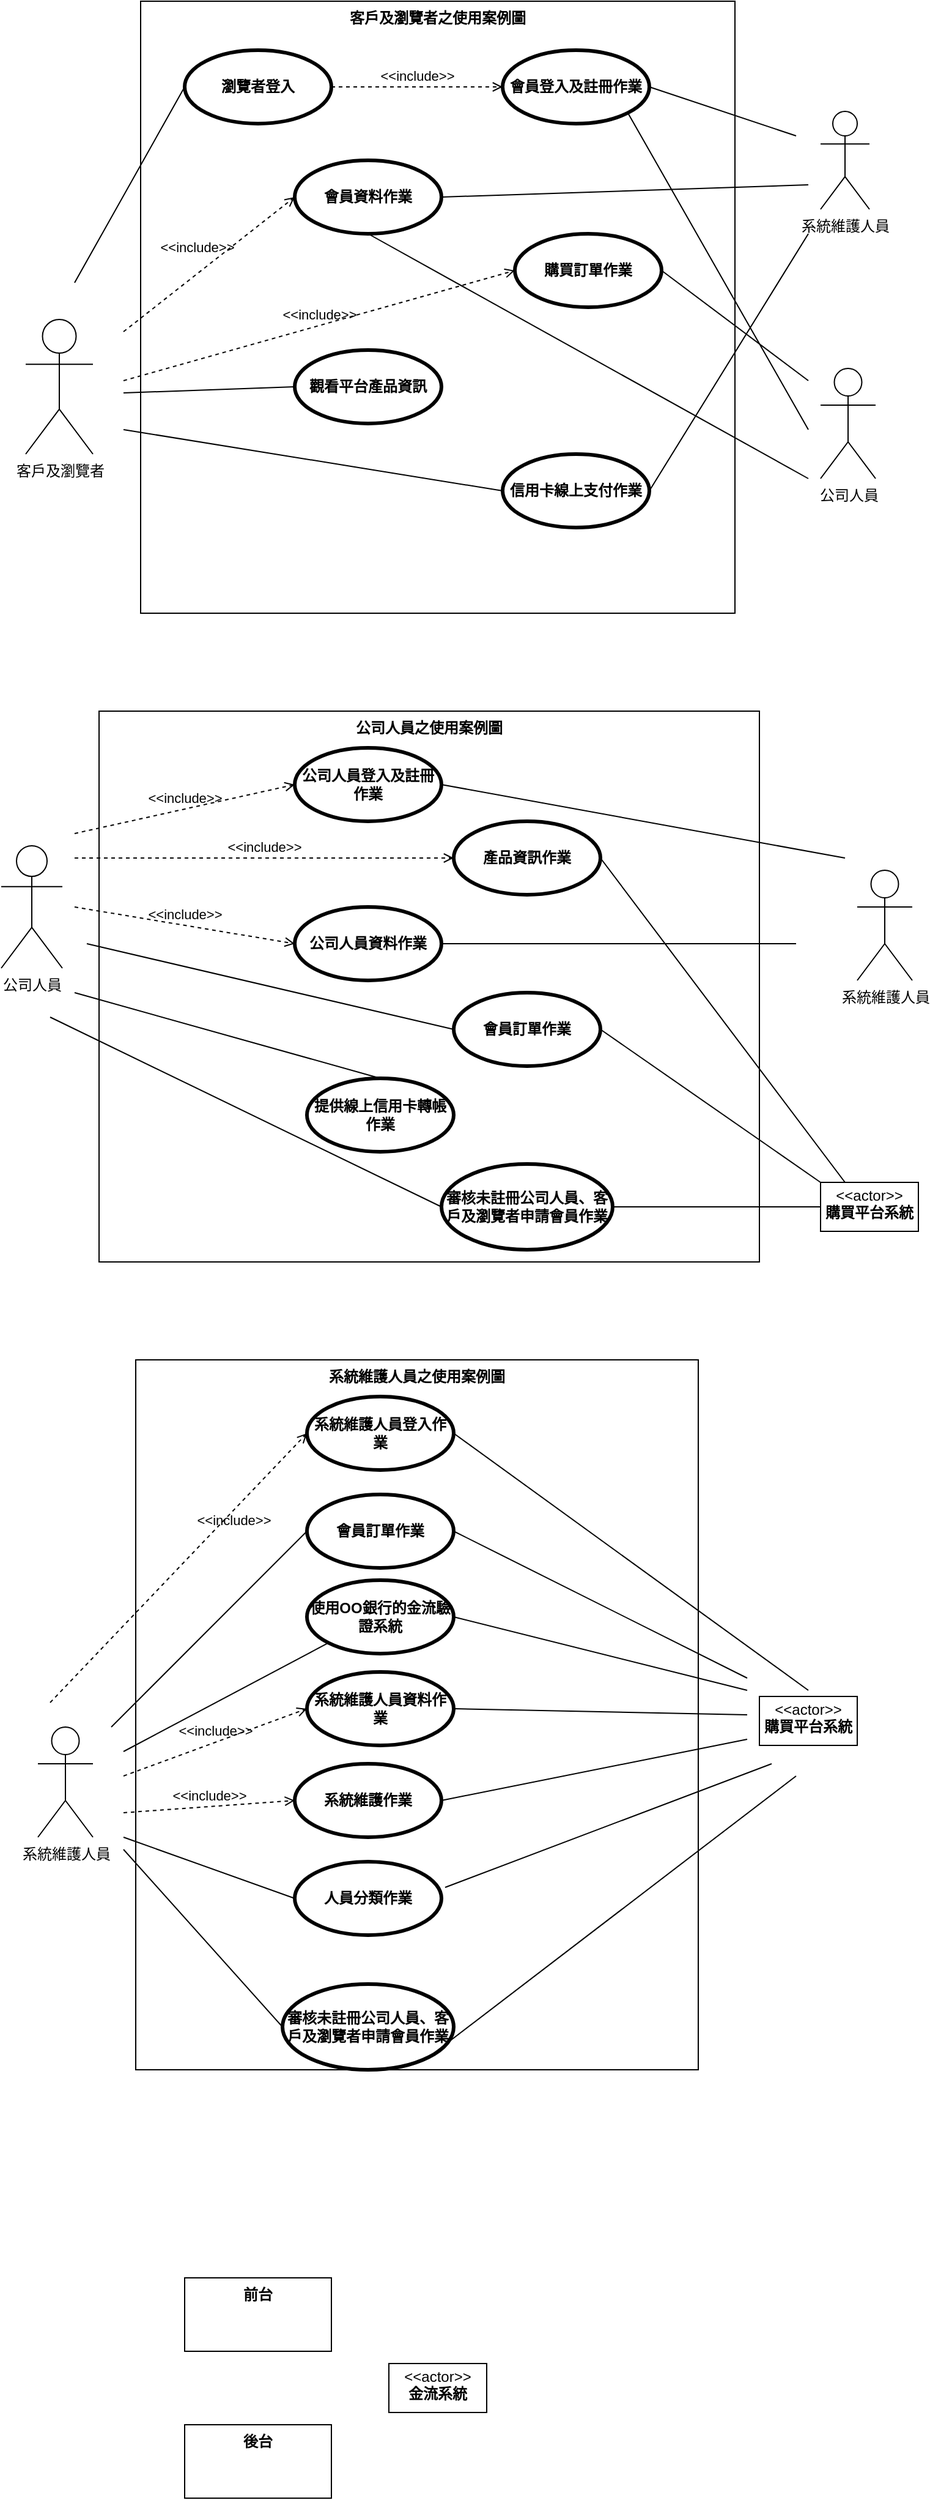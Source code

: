 <mxfile version="17.4.5" type="device" pages="2"><diagram id="V7DGzK6TTjDBdNX_tZ4m" name="(b) 小題"><mxGraphModel dx="1422" dy="762" grid="1" gridSize="10" guides="1" tooltips="1" connect="1" arrows="1" fold="1" page="1" pageScale="1" pageWidth="827" pageHeight="1169" math="0" shadow="0"><root><mxCell id="0"/><mxCell id="1" parent="0"/><mxCell id="VHgRtESMBopeco8M0zsW-96" value="系統維護人員之使用案例圖" style="shape=rect;html=1;verticalAlign=top;fontStyle=1;whiteSpace=wrap;align=center;" parent="1" vertex="1"><mxGeometry x="130" y="1280" width="460" height="580" as="geometry"/></mxCell><mxCell id="VHgRtESMBopeco8M0zsW-70" value="公司人員之使用案例圖" style="shape=rect;html=1;verticalAlign=top;fontStyle=1;whiteSpace=wrap;align=center;" parent="1" vertex="1"><mxGeometry x="100" y="750" width="540" height="450" as="geometry"/></mxCell><mxCell id="VHgRtESMBopeco8M0zsW-46" value="客戶及瀏覽者之使用案例圖" style="shape=rect;html=1;verticalAlign=top;fontStyle=1;whiteSpace=wrap;align=center;" parent="1" vertex="1"><mxGeometry x="134" y="170" width="486" height="500" as="geometry"/></mxCell><mxCell id="VHgRtESMBopeco8M0zsW-2" value="瀏覽者登入" style="shape=ellipse;html=1;strokeWidth=3;fontStyle=1;whiteSpace=wrap;align=center;perimeter=ellipsePerimeter;" parent="1" vertex="1"><mxGeometry x="170" y="210" width="120" height="60" as="geometry"/></mxCell><mxCell id="VHgRtESMBopeco8M0zsW-3" value="客戶及瀏覽者" style="shape=umlActor;html=1;verticalLabelPosition=bottom;verticalAlign=top;align=center;" parent="1" vertex="1"><mxGeometry x="40" y="430" width="55" height="110" as="geometry"/></mxCell><mxCell id="VHgRtESMBopeco8M0zsW-4" value="" style="edgeStyle=none;html=1;endArrow=none;verticalAlign=bottom;rounded=0;exitX=1;exitY=0.5;exitDx=0;exitDy=0;" parent="1" source="VHgRtESMBopeco8M0zsW-5" edge="1"><mxGeometry width="160" relative="1" as="geometry"><mxPoint x="450" y="320" as="sourcePoint"/><mxPoint x="680" y="320" as="targetPoint"/></mxGeometry></mxCell><mxCell id="VHgRtESMBopeco8M0zsW-5" value="會員資料作業" style="shape=ellipse;html=1;strokeWidth=3;fontStyle=1;whiteSpace=wrap;align=center;perimeter=ellipsePerimeter;" parent="1" vertex="1"><mxGeometry x="260" y="300" width="120" height="60" as="geometry"/></mxCell><mxCell id="VHgRtESMBopeco8M0zsW-6" value="系統維護人員" style="shape=umlActor;html=1;verticalLabelPosition=bottom;verticalAlign=top;align=center;" parent="1" vertex="1"><mxGeometry x="690" y="260" width="40" height="80" as="geometry"/></mxCell><mxCell id="VHgRtESMBopeco8M0zsW-9" value="公司人員" style="shape=umlActor;html=1;verticalLabelPosition=bottom;verticalAlign=top;align=center;" parent="1" vertex="1"><mxGeometry x="690" y="470" width="45" height="90" as="geometry"/></mxCell><mxCell id="VHgRtESMBopeco8M0zsW-10" value="信用卡線上支付作業" style="shape=ellipse;html=1;strokeWidth=3;fontStyle=1;whiteSpace=wrap;align=center;perimeter=ellipsePerimeter;" parent="1" vertex="1"><mxGeometry x="430" y="540" width="120" height="60" as="geometry"/></mxCell><mxCell id="VHgRtESMBopeco8M0zsW-15" value="會員登入及註冊作業" style="shape=ellipse;html=1;strokeWidth=3;fontStyle=1;whiteSpace=wrap;align=center;perimeter=ellipsePerimeter;" parent="1" vertex="1"><mxGeometry x="430" y="210" width="120" height="60" as="geometry"/></mxCell><mxCell id="VHgRtESMBopeco8M0zsW-16" value="觀看平台產品資訊" style="shape=ellipse;html=1;strokeWidth=3;fontStyle=1;whiteSpace=wrap;align=center;perimeter=ellipsePerimeter;" parent="1" vertex="1"><mxGeometry x="260" y="455" width="120" height="60" as="geometry"/></mxCell><mxCell id="VHgRtESMBopeco8M0zsW-17" value="購買訂單作業" style="shape=ellipse;html=1;strokeWidth=3;fontStyle=1;whiteSpace=wrap;align=center;perimeter=ellipsePerimeter;" parent="1" vertex="1"><mxGeometry x="440" y="360" width="120" height="60" as="geometry"/></mxCell><mxCell id="VHgRtESMBopeco8M0zsW-19" value="&amp;lt;&amp;lt;include&amp;gt;&amp;gt;" style="html=1;verticalAlign=bottom;labelBackgroundColor=none;endArrow=open;endFill=0;dashed=1;rounded=0;exitX=1;exitY=0.5;exitDx=0;exitDy=0;entryX=0;entryY=0.5;entryDx=0;entryDy=0;" parent="1" source="VHgRtESMBopeco8M0zsW-2" target="VHgRtESMBopeco8M0zsW-15" edge="1"><mxGeometry width="160" relative="1" as="geometry"><mxPoint x="510" y="629.5" as="sourcePoint"/><mxPoint x="780" y="629.5" as="targetPoint"/></mxGeometry></mxCell><mxCell id="VHgRtESMBopeco8M0zsW-28" value="" style="edgeStyle=none;html=1;endArrow=none;verticalAlign=bottom;rounded=0;exitX=1;exitY=0.5;exitDx=0;exitDy=0;" parent="1" source="VHgRtESMBopeco8M0zsW-15" edge="1"><mxGeometry width="160" relative="1" as="geometry"><mxPoint x="580" y="880" as="sourcePoint"/><mxPoint x="670" y="280" as="targetPoint"/></mxGeometry></mxCell><mxCell id="VHgRtESMBopeco8M0zsW-33" value="" style="edgeStyle=none;html=1;endArrow=none;verticalAlign=bottom;rounded=0;exitX=0;exitY=0.5;exitDx=0;exitDy=0;" parent="1" source="VHgRtESMBopeco8M0zsW-2" edge="1"><mxGeometry width="160" relative="1" as="geometry"><mxPoint x="570" y="870" as="sourcePoint"/><mxPoint x="80" y="400" as="targetPoint"/></mxGeometry></mxCell><mxCell id="VHgRtESMBopeco8M0zsW-35" value="" style="edgeStyle=none;html=1;endArrow=none;verticalAlign=bottom;rounded=0;entryX=0;entryY=0.5;entryDx=0;entryDy=0;" parent="1" target="VHgRtESMBopeco8M0zsW-16" edge="1"><mxGeometry width="160" relative="1" as="geometry"><mxPoint x="120" y="490" as="sourcePoint"/><mxPoint x="730" y="870" as="targetPoint"/></mxGeometry></mxCell><mxCell id="VHgRtESMBopeco8M0zsW-36" value="" style="edgeStyle=none;html=1;endArrow=none;verticalAlign=bottom;rounded=0;entryX=0;entryY=0.5;entryDx=0;entryDy=0;" parent="1" target="VHgRtESMBopeco8M0zsW-10" edge="1"><mxGeometry width="160" relative="1" as="geometry"><mxPoint x="120" y="520" as="sourcePoint"/><mxPoint x="730" y="870" as="targetPoint"/></mxGeometry></mxCell><mxCell id="VHgRtESMBopeco8M0zsW-39" value="&amp;lt;&amp;lt;include&amp;gt;&amp;gt;" style="html=1;verticalAlign=bottom;labelBackgroundColor=none;endArrow=open;endFill=0;dashed=1;rounded=0;entryX=0;entryY=0.5;entryDx=0;entryDy=0;" parent="1" target="VHgRtESMBopeco8M0zsW-5" edge="1"><mxGeometry x="-0.054" y="10" width="160" relative="1" as="geometry"><mxPoint x="120" y="440" as="sourcePoint"/><mxPoint x="780" y="810" as="targetPoint"/><mxPoint as="offset"/></mxGeometry></mxCell><mxCell id="VHgRtESMBopeco8M0zsW-40" value="" style="edgeStyle=none;html=1;endArrow=none;verticalAlign=bottom;rounded=0;exitX=1;exitY=0.5;exitDx=0;exitDy=0;" parent="1" source="VHgRtESMBopeco8M0zsW-17" edge="1"><mxGeometry width="160" relative="1" as="geometry"><mxPoint x="580" y="880" as="sourcePoint"/><mxPoint x="680" y="480" as="targetPoint"/></mxGeometry></mxCell><mxCell id="VHgRtESMBopeco8M0zsW-41" value="" style="edgeStyle=none;html=1;endArrow=none;verticalAlign=bottom;rounded=0;exitX=1;exitY=0.5;exitDx=0;exitDy=0;" parent="1" source="VHgRtESMBopeco8M0zsW-10" edge="1"><mxGeometry width="160" relative="1" as="geometry"><mxPoint x="580" y="880" as="sourcePoint"/><mxPoint x="680" y="360" as="targetPoint"/></mxGeometry></mxCell><mxCell id="VHgRtESMBopeco8M0zsW-42" value="" style="edgeStyle=none;html=1;endArrow=none;verticalAlign=bottom;rounded=0;exitX=0.5;exitY=1;exitDx=0;exitDy=0;" parent="1" source="VHgRtESMBopeco8M0zsW-5" edge="1"><mxGeometry width="160" relative="1" as="geometry"><mxPoint x="580" y="880" as="sourcePoint"/><mxPoint x="680" y="560" as="targetPoint"/></mxGeometry></mxCell><mxCell id="VHgRtESMBopeco8M0zsW-44" value="" style="edgeStyle=none;html=1;endArrow=none;verticalAlign=bottom;rounded=0;exitX=1;exitY=1;exitDx=0;exitDy=0;" parent="1" source="VHgRtESMBopeco8M0zsW-15" edge="1"><mxGeometry width="160" relative="1" as="geometry"><mxPoint x="580" y="880" as="sourcePoint"/><mxPoint x="680" y="520" as="targetPoint"/></mxGeometry></mxCell><mxCell id="VHgRtESMBopeco8M0zsW-45" value="&amp;lt;&amp;lt;include&amp;gt;&amp;gt;" style="html=1;verticalAlign=bottom;labelBackgroundColor=none;endArrow=open;endFill=0;dashed=1;rounded=0;entryX=0;entryY=0.5;entryDx=0;entryDy=0;" parent="1" target="VHgRtESMBopeco8M0zsW-17" edge="1"><mxGeometry width="160" relative="1" as="geometry"><mxPoint x="120" y="480" as="sourcePoint"/><mxPoint x="780" y="810" as="targetPoint"/></mxGeometry></mxCell><mxCell id="VHgRtESMBopeco8M0zsW-48" value="公司人員登入及註冊作業" style="shape=ellipse;html=1;strokeWidth=3;fontStyle=1;whiteSpace=wrap;align=center;perimeter=ellipsePerimeter;" parent="1" vertex="1"><mxGeometry x="260" y="780" width="120" height="60" as="geometry"/></mxCell><mxCell id="VHgRtESMBopeco8M0zsW-49" value="提供線上信用卡轉帳作業" style="shape=ellipse;html=1;strokeWidth=3;fontStyle=1;whiteSpace=wrap;align=center;perimeter=ellipsePerimeter;" parent="1" vertex="1"><mxGeometry x="270" y="1050" width="120" height="60" as="geometry"/></mxCell><mxCell id="VHgRtESMBopeco8M0zsW-50" value="公司人員資料作業" style="shape=ellipse;html=1;strokeWidth=3;fontStyle=1;whiteSpace=wrap;align=center;perimeter=ellipsePerimeter;" parent="1" vertex="1"><mxGeometry x="260" y="910" width="120" height="60" as="geometry"/></mxCell><mxCell id="VHgRtESMBopeco8M0zsW-51" value="產品資訊作業" style="shape=ellipse;html=1;strokeWidth=3;fontStyle=1;whiteSpace=wrap;align=center;perimeter=ellipsePerimeter;" parent="1" vertex="1"><mxGeometry x="390" y="840" width="120" height="60" as="geometry"/></mxCell><mxCell id="VHgRtESMBopeco8M0zsW-52" value="會員訂單作業" style="shape=ellipse;html=1;strokeWidth=3;fontStyle=1;whiteSpace=wrap;align=center;perimeter=ellipsePerimeter;" parent="1" vertex="1"><mxGeometry x="390" y="980" width="120" height="60" as="geometry"/></mxCell><mxCell id="VHgRtESMBopeco8M0zsW-53" value="審核未註冊公司人員、客戶及瀏覽者申請會員作業" style="shape=ellipse;html=1;strokeWidth=3;fontStyle=1;whiteSpace=wrap;align=center;perimeter=ellipsePerimeter;" parent="1" vertex="1"><mxGeometry x="380" y="1120" width="140" height="70" as="geometry"/></mxCell><mxCell id="VHgRtESMBopeco8M0zsW-54" value="公司人員" style="shape=umlActor;html=1;verticalLabelPosition=bottom;verticalAlign=top;align=center;" parent="1" vertex="1"><mxGeometry x="20" y="860" width="50" height="100" as="geometry"/></mxCell><mxCell id="VHgRtESMBopeco8M0zsW-55" value="系統維護人員" style="shape=umlActor;html=1;verticalLabelPosition=bottom;verticalAlign=top;align=center;" parent="1" vertex="1"><mxGeometry x="720" y="880" width="45" height="90" as="geometry"/></mxCell><mxCell id="VHgRtESMBopeco8M0zsW-57" value="&lt;p style=&quot;margin: 0px ; margin-top: 4px ; text-align: center&quot;&gt;&amp;lt;&amp;lt;actor&amp;gt;&amp;gt;&lt;br&gt;&lt;b&gt;購買平台系統&lt;/b&gt;&lt;/p&gt;" style="shape=rect;html=1;overflow=fill;html=1;whiteSpace=wrap;align=center;" parent="1" vertex="1"><mxGeometry x="690" y="1135" width="80" height="40" as="geometry"/></mxCell><mxCell id="VHgRtESMBopeco8M0zsW-59" value="" style="edgeStyle=none;html=1;endArrow=none;verticalAlign=bottom;rounded=0;entryX=0.5;entryY=0;entryDx=0;entryDy=0;" parent="1" target="VHgRtESMBopeco8M0zsW-49" edge="1"><mxGeometry width="160" relative="1" as="geometry"><mxPoint x="80" y="980" as="sourcePoint"/><mxPoint x="650" y="1040" as="targetPoint"/></mxGeometry></mxCell><mxCell id="VHgRtESMBopeco8M0zsW-60" value="&amp;lt;&amp;lt;include&amp;gt;&amp;gt;" style="edgeStyle=none;html=1;endArrow=open;verticalAlign=bottom;dashed=1;labelBackgroundColor=none;rounded=0;entryX=0;entryY=0.5;entryDx=0;entryDy=0;" parent="1" target="VHgRtESMBopeco8M0zsW-48" edge="1"><mxGeometry width="160" relative="1" as="geometry"><mxPoint x="80" y="850" as="sourcePoint"/><mxPoint x="650" y="1040" as="targetPoint"/></mxGeometry></mxCell><mxCell id="VHgRtESMBopeco8M0zsW-61" value="&amp;lt;&amp;lt;include&amp;gt;&amp;gt;" style="edgeStyle=none;html=1;endArrow=open;verticalAlign=bottom;dashed=1;labelBackgroundColor=none;rounded=0;entryX=0;entryY=0.5;entryDx=0;entryDy=0;" parent="1" target="VHgRtESMBopeco8M0zsW-51" edge="1"><mxGeometry width="160" relative="1" as="geometry"><mxPoint x="80" y="870" as="sourcePoint"/><mxPoint x="650" y="1040" as="targetPoint"/></mxGeometry></mxCell><mxCell id="VHgRtESMBopeco8M0zsW-62" value="&amp;lt;&amp;lt;include&amp;gt;&amp;gt;" style="edgeStyle=none;html=1;endArrow=open;verticalAlign=bottom;dashed=1;labelBackgroundColor=none;rounded=0;entryX=0;entryY=0.5;entryDx=0;entryDy=0;" parent="1" target="VHgRtESMBopeco8M0zsW-50" edge="1"><mxGeometry width="160" relative="1" as="geometry"><mxPoint x="80" y="910" as="sourcePoint"/><mxPoint x="650" y="1040" as="targetPoint"/></mxGeometry></mxCell><mxCell id="VHgRtESMBopeco8M0zsW-63" value="" style="edgeStyle=none;html=1;endArrow=none;verticalAlign=bottom;rounded=0;exitX=1;exitY=0.5;exitDx=0;exitDy=0;" parent="1" source="VHgRtESMBopeco8M0zsW-50" edge="1"><mxGeometry width="160" relative="1" as="geometry"><mxPoint x="510" y="1070" as="sourcePoint"/><mxPoint x="670" y="940" as="targetPoint"/></mxGeometry></mxCell><mxCell id="VHgRtESMBopeco8M0zsW-64" value="" style="edgeStyle=none;html=1;endArrow=none;verticalAlign=bottom;rounded=0;entryX=0;entryY=0.5;entryDx=0;entryDy=0;" parent="1" target="VHgRtESMBopeco8M0zsW-52" edge="1"><mxGeometry width="160" relative="1" as="geometry"><mxPoint x="90" y="940" as="sourcePoint"/><mxPoint x="660" y="1240" as="targetPoint"/></mxGeometry></mxCell><mxCell id="VHgRtESMBopeco8M0zsW-65" value="" style="edgeStyle=none;html=1;endArrow=none;verticalAlign=bottom;rounded=0;exitX=1;exitY=0.5;exitDx=0;exitDy=0;entryX=0;entryY=0;entryDx=0;entryDy=0;" parent="1" source="VHgRtESMBopeco8M0zsW-52" target="VHgRtESMBopeco8M0zsW-57" edge="1"><mxGeometry width="160" relative="1" as="geometry"><mxPoint x="490" y="1040" as="sourcePoint"/><mxPoint x="680" y="960" as="targetPoint"/></mxGeometry></mxCell><mxCell id="VHgRtESMBopeco8M0zsW-66" value="" style="edgeStyle=none;html=1;endArrow=none;verticalAlign=bottom;rounded=0;exitX=1;exitY=0.5;exitDx=0;exitDy=0;" parent="1" source="VHgRtESMBopeco8M0zsW-48" edge="1"><mxGeometry width="160" relative="1" as="geometry"><mxPoint x="490" y="1040" as="sourcePoint"/><mxPoint x="710" y="870" as="targetPoint"/></mxGeometry></mxCell><mxCell id="VHgRtESMBopeco8M0zsW-67" value="" style="edgeStyle=none;html=1;endArrow=none;verticalAlign=bottom;rounded=0;exitX=1;exitY=0.5;exitDx=0;exitDy=0;entryX=0.25;entryY=0;entryDx=0;entryDy=0;" parent="1" source="VHgRtESMBopeco8M0zsW-51" target="VHgRtESMBopeco8M0zsW-57" edge="1"><mxGeometry width="160" relative="1" as="geometry"><mxPoint x="490" y="1040" as="sourcePoint"/><mxPoint x="700" y="920" as="targetPoint"/></mxGeometry></mxCell><mxCell id="VHgRtESMBopeco8M0zsW-68" value="" style="edgeStyle=none;html=1;endArrow=none;verticalAlign=bottom;rounded=0;entryX=0;entryY=0.5;entryDx=0;entryDy=0;" parent="1" target="VHgRtESMBopeco8M0zsW-53" edge="1"><mxGeometry width="160" relative="1" as="geometry"><mxPoint x="60" y="1000" as="sourcePoint"/><mxPoint x="650" y="1040" as="targetPoint"/></mxGeometry></mxCell><mxCell id="VHgRtESMBopeco8M0zsW-69" value="" style="edgeStyle=none;html=1;endArrow=none;verticalAlign=bottom;rounded=0;entryX=0;entryY=0.5;entryDx=0;entryDy=0;exitX=1;exitY=0.5;exitDx=0;exitDy=0;" parent="1" source="VHgRtESMBopeco8M0zsW-53" target="VHgRtESMBopeco8M0zsW-57" edge="1"><mxGeometry width="160" relative="1" as="geometry"><mxPoint x="490" y="1040" as="sourcePoint"/><mxPoint x="650" y="1040" as="targetPoint"/></mxGeometry></mxCell><mxCell id="VHgRtESMBopeco8M0zsW-71" value="會員訂單作業" style="shape=ellipse;html=1;strokeWidth=3;fontStyle=1;whiteSpace=wrap;align=center;perimeter=ellipsePerimeter;" parent="1" vertex="1"><mxGeometry x="270" y="1390" width="120" height="60" as="geometry"/></mxCell><mxCell id="VHgRtESMBopeco8M0zsW-72" value="人員分類作業" style="shape=ellipse;html=1;strokeWidth=3;fontStyle=1;whiteSpace=wrap;align=center;perimeter=ellipsePerimeter;" parent="1" vertex="1"><mxGeometry x="260" y="1690" width="120" height="60" as="geometry"/></mxCell><mxCell id="VHgRtESMBopeco8M0zsW-73" value="系統維護作業" style="shape=ellipse;html=1;strokeWidth=3;fontStyle=1;whiteSpace=wrap;align=center;perimeter=ellipsePerimeter;" parent="1" vertex="1"><mxGeometry x="260" y="1610" width="120" height="60" as="geometry"/></mxCell><mxCell id="VHgRtESMBopeco8M0zsW-74" value="系統維護人員資料作業" style="shape=ellipse;html=1;strokeWidth=3;fontStyle=1;whiteSpace=wrap;align=center;perimeter=ellipsePerimeter;" parent="1" vertex="1"><mxGeometry x="270" y="1535" width="120" height="60" as="geometry"/></mxCell><mxCell id="VHgRtESMBopeco8M0zsW-75" value="審核未註冊公司人員、客戶及瀏覽者申請會員作業" style="shape=ellipse;html=1;strokeWidth=3;fontStyle=1;whiteSpace=wrap;align=center;perimeter=ellipsePerimeter;" parent="1" vertex="1"><mxGeometry x="250" y="1790" width="140" height="70" as="geometry"/></mxCell><mxCell id="VHgRtESMBopeco8M0zsW-76" value="使用OO銀行的金流驗證系統" style="shape=ellipse;html=1;strokeWidth=3;fontStyle=1;whiteSpace=wrap;align=center;perimeter=ellipsePerimeter;" parent="1" vertex="1"><mxGeometry x="270" y="1460" width="120" height="60" as="geometry"/></mxCell><mxCell id="VHgRtESMBopeco8M0zsW-77" value="系統維護人員登入作業" style="shape=ellipse;html=1;strokeWidth=3;fontStyle=1;whiteSpace=wrap;align=center;perimeter=ellipsePerimeter;" parent="1" vertex="1"><mxGeometry x="270" y="1310" width="120" height="60" as="geometry"/></mxCell><mxCell id="VHgRtESMBopeco8M0zsW-78" value="系統維護人員" style="shape=umlActor;html=1;verticalLabelPosition=bottom;verticalAlign=top;align=center;" parent="1" vertex="1"><mxGeometry x="50" y="1580" width="45" height="90" as="geometry"/></mxCell><mxCell id="VHgRtESMBopeco8M0zsW-79" value="&lt;p style=&quot;margin: 0px ; margin-top: 4px ; text-align: center&quot;&gt;&amp;lt;&amp;lt;actor&amp;gt;&amp;gt;&lt;br&gt;&lt;b&gt;購買平台系統&lt;/b&gt;&lt;/p&gt;" style="shape=rect;html=1;overflow=fill;html=1;whiteSpace=wrap;align=center;" parent="1" vertex="1"><mxGeometry x="640" y="1555" width="80" height="40" as="geometry"/></mxCell><mxCell id="VHgRtESMBopeco8M0zsW-80" value="" style="edgeStyle=none;html=1;endArrow=none;verticalAlign=bottom;rounded=0;exitX=1;exitY=0.5;exitDx=0;exitDy=0;" parent="1" source="VHgRtESMBopeco8M0zsW-77" edge="1"><mxGeometry width="160" relative="1" as="geometry"><mxPoint x="510" y="1339.5" as="sourcePoint"/><mxPoint x="680" y="1550" as="targetPoint"/></mxGeometry></mxCell><mxCell id="VHgRtESMBopeco8M0zsW-81" value="" style="edgeStyle=none;html=1;endArrow=none;verticalAlign=bottom;rounded=0;exitX=1;exitY=0.5;exitDx=0;exitDy=0;" parent="1" source="VHgRtESMBopeco8M0zsW-76" edge="1"><mxGeometry width="160" relative="1" as="geometry"><mxPoint x="575" y="1380" as="sourcePoint"/><mxPoint x="630" y="1550" as="targetPoint"/></mxGeometry></mxCell><mxCell id="VHgRtESMBopeco8M0zsW-82" value="" style="edgeStyle=none;html=1;endArrow=none;verticalAlign=bottom;rounded=0;exitX=1;exitY=0.5;exitDx=0;exitDy=0;" parent="1" source="VHgRtESMBopeco8M0zsW-73" edge="1"><mxGeometry width="160" relative="1" as="geometry"><mxPoint x="480" y="1640" as="sourcePoint"/><mxPoint x="630" y="1590" as="targetPoint"/></mxGeometry></mxCell><mxCell id="VHgRtESMBopeco8M0zsW-83" value="" style="edgeStyle=none;html=1;endArrow=none;verticalAlign=bottom;rounded=0;exitX=1.025;exitY=0.35;exitDx=0;exitDy=0;exitPerimeter=0;" parent="1" source="VHgRtESMBopeco8M0zsW-72" edge="1"><mxGeometry width="160" relative="1" as="geometry"><mxPoint x="490" y="1610" as="sourcePoint"/><mxPoint x="650" y="1610" as="targetPoint"/></mxGeometry></mxCell><mxCell id="VHgRtESMBopeco8M0zsW-84" value="" style="edgeStyle=none;html=1;endArrow=none;verticalAlign=bottom;rounded=0;exitX=1;exitY=1;exitDx=0;exitDy=0;" parent="1" source="VHgRtESMBopeco8M0zsW-75" edge="1"><mxGeometry width="160" relative="1" as="geometry"><mxPoint x="490" y="1610" as="sourcePoint"/><mxPoint x="670" y="1620" as="targetPoint"/></mxGeometry></mxCell><mxCell id="VHgRtESMBopeco8M0zsW-85" value="" style="edgeStyle=none;html=1;endArrow=none;verticalAlign=bottom;rounded=0;exitX=1;exitY=0.5;exitDx=0;exitDy=0;" parent="1" source="VHgRtESMBopeco8M0zsW-74" edge="1"><mxGeometry width="160" relative="1" as="geometry"><mxPoint x="490" y="1610" as="sourcePoint"/><mxPoint x="630" y="1570" as="targetPoint"/></mxGeometry></mxCell><mxCell id="VHgRtESMBopeco8M0zsW-86" value="" style="edgeStyle=none;html=1;endArrow=none;verticalAlign=bottom;rounded=0;exitX=1;exitY=0.5;exitDx=0;exitDy=0;" parent="1" source="VHgRtESMBopeco8M0zsW-71" edge="1"><mxGeometry width="160" relative="1" as="geometry"><mxPoint x="490" y="1610" as="sourcePoint"/><mxPoint x="630" y="1540" as="targetPoint"/></mxGeometry></mxCell><mxCell id="VHgRtESMBopeco8M0zsW-87" value="" style="edgeStyle=none;html=1;endArrow=none;verticalAlign=bottom;rounded=0;entryX=0;entryY=0.5;entryDx=0;entryDy=0;" parent="1" target="VHgRtESMBopeco8M0zsW-75" edge="1"><mxGeometry width="160" relative="1" as="geometry"><mxPoint x="120" y="1680" as="sourcePoint"/><mxPoint x="240" y="1809" as="targetPoint"/></mxGeometry></mxCell><mxCell id="VHgRtESMBopeco8M0zsW-88" value="" style="edgeStyle=none;html=1;endArrow=none;verticalAlign=bottom;rounded=0;entryX=0;entryY=1;entryDx=0;entryDy=0;" parent="1" target="VHgRtESMBopeco8M0zsW-76" edge="1"><mxGeometry width="160" relative="1" as="geometry"><mxPoint x="120" y="1600" as="sourcePoint"/><mxPoint x="240" y="1774.5" as="targetPoint"/></mxGeometry></mxCell><mxCell id="VHgRtESMBopeco8M0zsW-89" value="&amp;lt;&amp;lt;include&amp;gt;&amp;gt;" style="edgeStyle=none;html=1;endArrow=open;verticalAlign=bottom;dashed=1;labelBackgroundColor=none;rounded=0;entryX=0;entryY=0.5;entryDx=0;entryDy=0;" parent="1" target="VHgRtESMBopeco8M0zsW-73" edge="1"><mxGeometry width="160" relative="1" as="geometry"><mxPoint x="120" y="1650" as="sourcePoint"/><mxPoint x="650" y="1610" as="targetPoint"/></mxGeometry></mxCell><mxCell id="VHgRtESMBopeco8M0zsW-90" value="&amp;lt;&amp;lt;include&amp;gt;&amp;gt;" style="edgeStyle=none;html=1;endArrow=open;verticalAlign=bottom;dashed=1;labelBackgroundColor=none;rounded=0;entryX=0;entryY=0.5;entryDx=0;entryDy=0;" parent="1" target="VHgRtESMBopeco8M0zsW-77" edge="1"><mxGeometry x="0.347" y="-12" width="160" relative="1" as="geometry"><mxPoint x="60" y="1560" as="sourcePoint"/><mxPoint x="650" y="1610" as="targetPoint"/><mxPoint as="offset"/></mxGeometry></mxCell><mxCell id="VHgRtESMBopeco8M0zsW-92" value="" style="edgeStyle=none;html=1;endArrow=none;verticalAlign=bottom;rounded=0;entryX=0;entryY=0.5;entryDx=0;entryDy=0;" parent="1" target="VHgRtESMBopeco8M0zsW-71" edge="1"><mxGeometry width="160" relative="1" as="geometry"><mxPoint x="110" y="1580" as="sourcePoint"/><mxPoint x="650" y="1510" as="targetPoint"/></mxGeometry></mxCell><mxCell id="VHgRtESMBopeco8M0zsW-94" value="" style="edgeStyle=none;html=1;endArrow=none;verticalAlign=bottom;rounded=0;entryX=0;entryY=0.5;entryDx=0;entryDy=0;" parent="1" target="VHgRtESMBopeco8M0zsW-72" edge="1"><mxGeometry width="160" relative="1" as="geometry"><mxPoint x="120" y="1670" as="sourcePoint"/><mxPoint x="650" y="1710" as="targetPoint"/></mxGeometry></mxCell><mxCell id="VHgRtESMBopeco8M0zsW-95" value="&amp;lt;&amp;lt;include&amp;gt;&amp;gt;" style="edgeStyle=none;html=1;endArrow=open;verticalAlign=bottom;dashed=1;labelBackgroundColor=none;rounded=0;entryX=0;entryY=0.5;entryDx=0;entryDy=0;" parent="1" target="VHgRtESMBopeco8M0zsW-74" edge="1"><mxGeometry width="160" relative="1" as="geometry"><mxPoint x="120" y="1620" as="sourcePoint"/><mxPoint x="650" y="1710" as="targetPoint"/></mxGeometry></mxCell><mxCell id="GQyBDu5_6Jh21afUNIkU-2" value="後台" style="shape=rect;html=1;verticalAlign=top;fontStyle=1;whiteSpace=wrap;align=center;" vertex="1" parent="1"><mxGeometry x="170" y="2150" width="120" height="60" as="geometry"/></mxCell><mxCell id="GQyBDu5_6Jh21afUNIkU-3" value="前台" style="shape=rect;html=1;verticalAlign=top;fontStyle=1;whiteSpace=wrap;align=center;" vertex="1" parent="1"><mxGeometry x="170" y="2030" width="120" height="60" as="geometry"/></mxCell><mxCell id="GQyBDu5_6Jh21afUNIkU-6" value="&lt;p style=&quot;margin: 0px ; margin-top: 4px ; text-align: center&quot;&gt;&amp;lt;&amp;lt;actor&amp;gt;&amp;gt;&lt;br&gt;&lt;b&gt;金流系統&lt;/b&gt;&lt;/p&gt;" style="shape=rect;html=1;overflow=fill;html=1;whiteSpace=wrap;align=center;" vertex="1" parent="1"><mxGeometry x="337" y="2100" width="80" height="40" as="geometry"/></mxCell></root></mxGraphModel></diagram><diagram id="BZPio_Jj3uGKRLuExNS9" name="(d) 小題"><mxGraphModel dx="1422" dy="689" grid="1" gridSize="10" guides="1" tooltips="1" connect="1" arrows="1" fold="1" page="1" pageScale="1" pageWidth="827" pageHeight="1169" math="0" shadow="0"><root><mxCell id="Udvxj7O8KsXDByOM07qp-0"/><mxCell id="Udvxj7O8KsXDByOM07qp-1" parent="Udvxj7O8KsXDByOM07qp-0"/></root></mxGraphModel></diagram></mxfile>